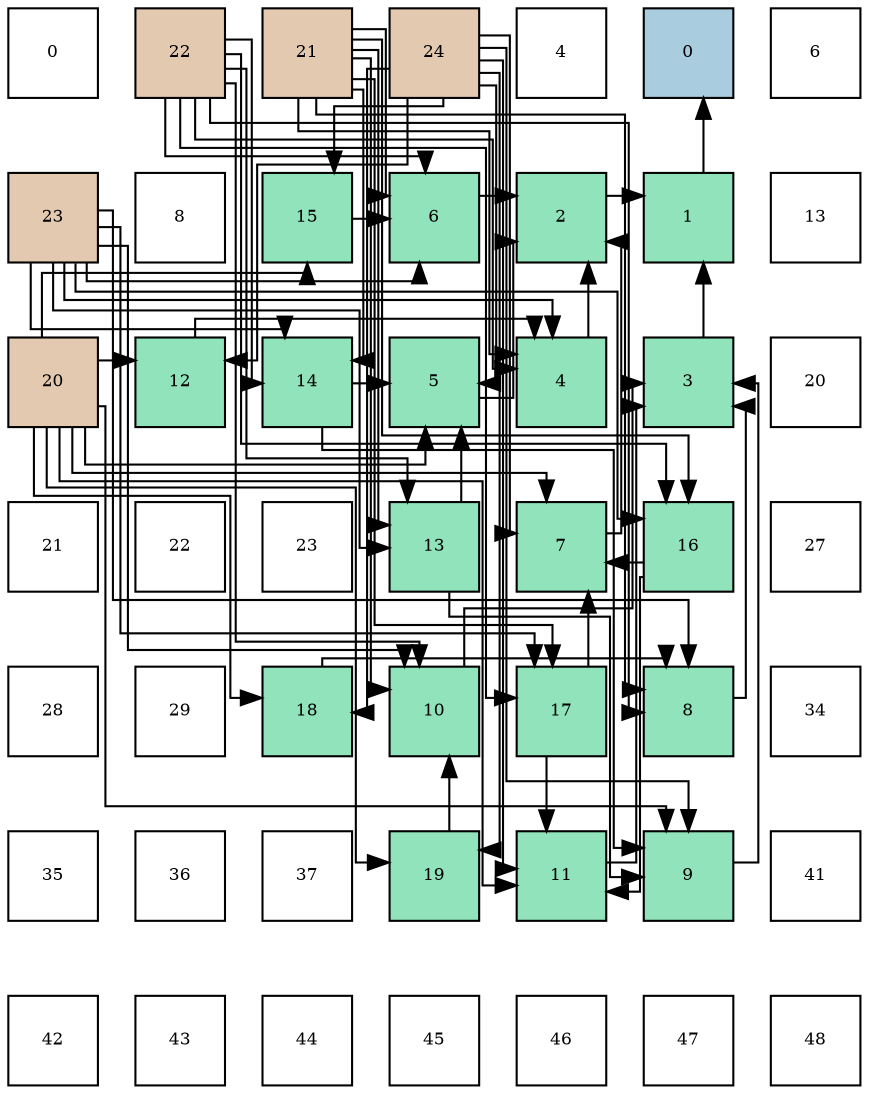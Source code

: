 digraph layout{
 rankdir=TB;
 splines=ortho;
 node [style=filled shape=square fixedsize=true width=0.6];
0[label="0", fontsize=8, fillcolor="#ffffff"];
1[label="22", fontsize=8, fillcolor="#e3c9af"];
2[label="21", fontsize=8, fillcolor="#e3c9af"];
3[label="24", fontsize=8, fillcolor="#e3c9af"];
4[label="4", fontsize=8, fillcolor="#ffffff"];
5[label="0", fontsize=8, fillcolor="#a9ccde"];
6[label="6", fontsize=8, fillcolor="#ffffff"];
7[label="23", fontsize=8, fillcolor="#e3c9af"];
8[label="8", fontsize=8, fillcolor="#ffffff"];
9[label="15", fontsize=8, fillcolor="#91e3bb"];
10[label="6", fontsize=8, fillcolor="#91e3bb"];
11[label="2", fontsize=8, fillcolor="#91e3bb"];
12[label="1", fontsize=8, fillcolor="#91e3bb"];
13[label="13", fontsize=8, fillcolor="#ffffff"];
14[label="20", fontsize=8, fillcolor="#e3c9af"];
15[label="12", fontsize=8, fillcolor="#91e3bb"];
16[label="14", fontsize=8, fillcolor="#91e3bb"];
17[label="5", fontsize=8, fillcolor="#91e3bb"];
18[label="4", fontsize=8, fillcolor="#91e3bb"];
19[label="3", fontsize=8, fillcolor="#91e3bb"];
20[label="20", fontsize=8, fillcolor="#ffffff"];
21[label="21", fontsize=8, fillcolor="#ffffff"];
22[label="22", fontsize=8, fillcolor="#ffffff"];
23[label="23", fontsize=8, fillcolor="#ffffff"];
24[label="13", fontsize=8, fillcolor="#91e3bb"];
25[label="7", fontsize=8, fillcolor="#91e3bb"];
26[label="16", fontsize=8, fillcolor="#91e3bb"];
27[label="27", fontsize=8, fillcolor="#ffffff"];
28[label="28", fontsize=8, fillcolor="#ffffff"];
29[label="29", fontsize=8, fillcolor="#ffffff"];
30[label="18", fontsize=8, fillcolor="#91e3bb"];
31[label="10", fontsize=8, fillcolor="#91e3bb"];
32[label="17", fontsize=8, fillcolor="#91e3bb"];
33[label="8", fontsize=8, fillcolor="#91e3bb"];
34[label="34", fontsize=8, fillcolor="#ffffff"];
35[label="35", fontsize=8, fillcolor="#ffffff"];
36[label="36", fontsize=8, fillcolor="#ffffff"];
37[label="37", fontsize=8, fillcolor="#ffffff"];
38[label="19", fontsize=8, fillcolor="#91e3bb"];
39[label="11", fontsize=8, fillcolor="#91e3bb"];
40[label="9", fontsize=8, fillcolor="#91e3bb"];
41[label="41", fontsize=8, fillcolor="#ffffff"];
42[label="42", fontsize=8, fillcolor="#ffffff"];
43[label="43", fontsize=8, fillcolor="#ffffff"];
44[label="44", fontsize=8, fillcolor="#ffffff"];
45[label="45", fontsize=8, fillcolor="#ffffff"];
46[label="46", fontsize=8, fillcolor="#ffffff"];
47[label="47", fontsize=8, fillcolor="#ffffff"];
48[label="48", fontsize=8, fillcolor="#ffffff"];
edge [constraint=false, style=vis];12 -> 5;
11 -> 12;
19 -> 12;
18 -> 11;
17 -> 11;
10 -> 11;
25 -> 11;
33 -> 19;
40 -> 19;
31 -> 19;
39 -> 19;
15 -> 18;
2 -> 18;
1 -> 18;
7 -> 18;
24 -> 17;
16 -> 17;
14 -> 17;
3 -> 17;
9 -> 10;
2 -> 10;
1 -> 10;
7 -> 10;
26 -> 25;
32 -> 25;
14 -> 25;
3 -> 25;
30 -> 33;
2 -> 33;
1 -> 33;
7 -> 33;
24 -> 40;
16 -> 40;
14 -> 40;
3 -> 40;
38 -> 31;
2 -> 31;
1 -> 31;
7 -> 31;
26 -> 39;
32 -> 39;
14 -> 39;
3 -> 39;
14 -> 15;
3 -> 15;
2 -> 24;
1 -> 24;
7 -> 24;
2 -> 16;
1 -> 16;
7 -> 16;
14 -> 9;
3 -> 9;
2 -> 26;
1 -> 26;
7 -> 26;
2 -> 32;
1 -> 32;
7 -> 32;
14 -> 30;
3 -> 30;
14 -> 38;
3 -> 38;
edge [constraint=true, style=invis];
0 -> 7 -> 14 -> 21 -> 28 -> 35 -> 42;
1 -> 8 -> 15 -> 22 -> 29 -> 36 -> 43;
2 -> 9 -> 16 -> 23 -> 30 -> 37 -> 44;
3 -> 10 -> 17 -> 24 -> 31 -> 38 -> 45;
4 -> 11 -> 18 -> 25 -> 32 -> 39 -> 46;
5 -> 12 -> 19 -> 26 -> 33 -> 40 -> 47;
6 -> 13 -> 20 -> 27 -> 34 -> 41 -> 48;
rank = same {0 -> 1 -> 2 -> 3 -> 4 -> 5 -> 6};
rank = same {7 -> 8 -> 9 -> 10 -> 11 -> 12 -> 13};
rank = same {14 -> 15 -> 16 -> 17 -> 18 -> 19 -> 20};
rank = same {21 -> 22 -> 23 -> 24 -> 25 -> 26 -> 27};
rank = same {28 -> 29 -> 30 -> 31 -> 32 -> 33 -> 34};
rank = same {35 -> 36 -> 37 -> 38 -> 39 -> 40 -> 41};
rank = same {42 -> 43 -> 44 -> 45 -> 46 -> 47 -> 48};
}